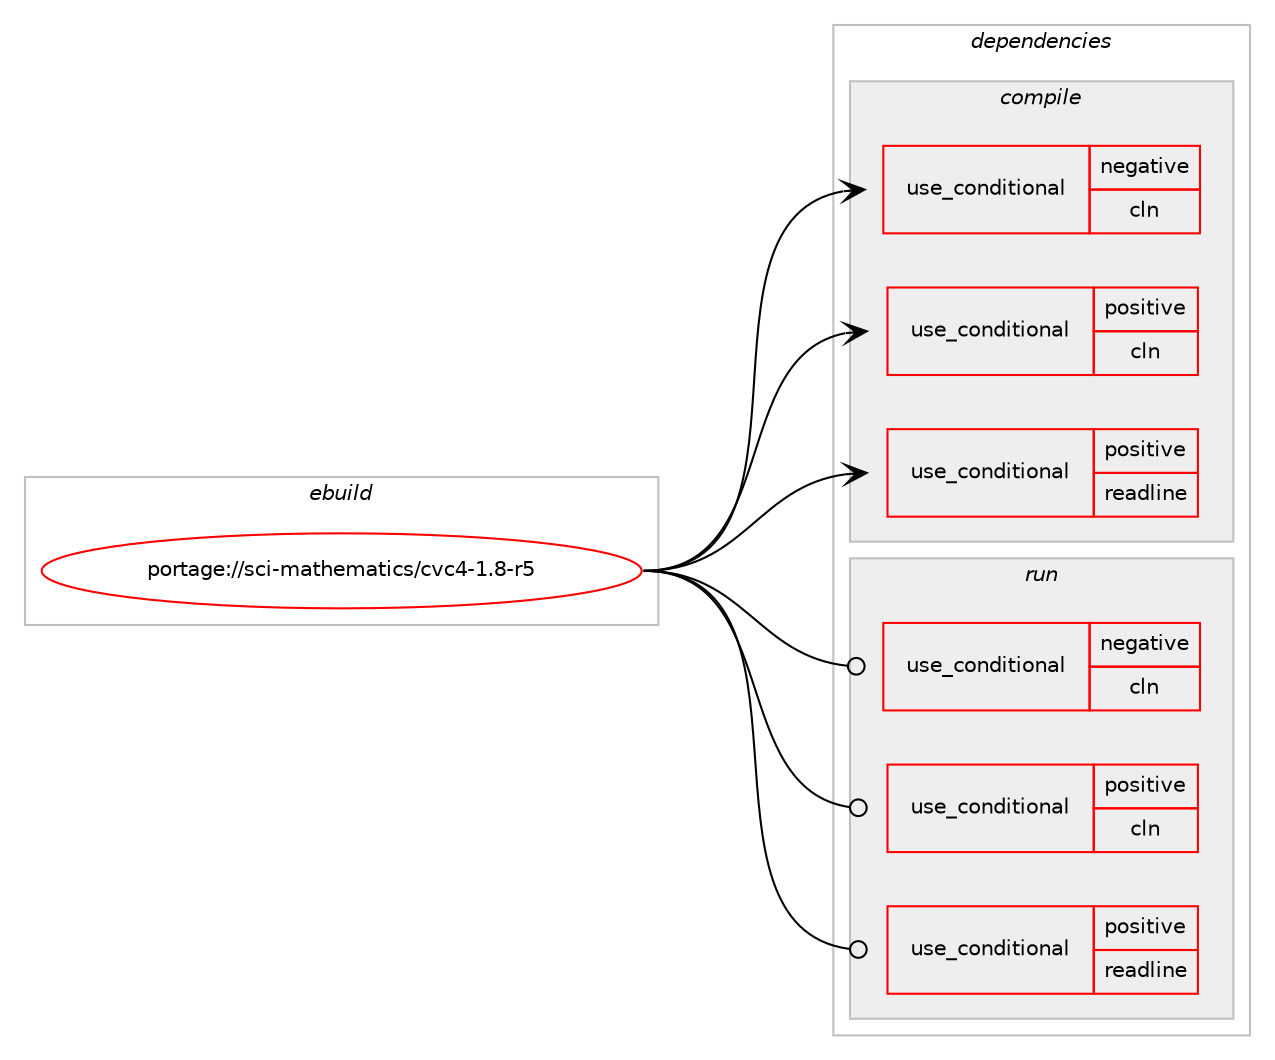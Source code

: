 digraph prolog {

# *************
# Graph options
# *************

newrank=true;
concentrate=true;
compound=true;
graph [rankdir=LR,fontname=Helvetica,fontsize=10,ranksep=1.5];#, ranksep=2.5, nodesep=0.2];
edge  [arrowhead=vee];
node  [fontname=Helvetica,fontsize=10];

# **********
# The ebuild
# **********

subgraph cluster_leftcol {
color=gray;
rank=same;
label=<<i>ebuild</i>>;
id [label="portage://sci-mathematics/cvc4-1.8-r5", color=red, width=4, href="../sci-mathematics/cvc4-1.8-r5.svg"];
}

# ****************
# The dependencies
# ****************

subgraph cluster_midcol {
color=gray;
label=<<i>dependencies</i>>;
subgraph cluster_compile {
fillcolor="#eeeeee";
style=filled;
label=<<i>compile</i>>;
subgraph cond8474 {
dependency11768 [label=<<TABLE BORDER="0" CELLBORDER="1" CELLSPACING="0" CELLPADDING="4"><TR><TD ROWSPAN="3" CELLPADDING="10">use_conditional</TD></TR><TR><TD>negative</TD></TR><TR><TD>cln</TD></TR></TABLE>>, shape=none, color=red];
# *** BEGIN UNKNOWN DEPENDENCY TYPE (TODO) ***
# dependency11768 -> package_dependency(portage://sci-mathematics/cvc4-1.8-r5,install,no,dev-libs,gmp,none,[,,],any_same_slot,[])
# *** END UNKNOWN DEPENDENCY TYPE (TODO) ***

}
id:e -> dependency11768:w [weight=20,style="solid",arrowhead="vee"];
subgraph cond8475 {
dependency11769 [label=<<TABLE BORDER="0" CELLBORDER="1" CELLSPACING="0" CELLPADDING="4"><TR><TD ROWSPAN="3" CELLPADDING="10">use_conditional</TD></TR><TR><TD>positive</TD></TR><TR><TD>cln</TD></TR></TABLE>>, shape=none, color=red];
# *** BEGIN UNKNOWN DEPENDENCY TYPE (TODO) ***
# dependency11769 -> package_dependency(portage://sci-mathematics/cvc4-1.8-r5,install,no,sci-libs,cln,none,[,,],[],[])
# *** END UNKNOWN DEPENDENCY TYPE (TODO) ***

}
id:e -> dependency11769:w [weight=20,style="solid",arrowhead="vee"];
subgraph cond8476 {
dependency11770 [label=<<TABLE BORDER="0" CELLBORDER="1" CELLSPACING="0" CELLPADDING="4"><TR><TD ROWSPAN="3" CELLPADDING="10">use_conditional</TD></TR><TR><TD>positive</TD></TR><TR><TD>readline</TD></TR></TABLE>>, shape=none, color=red];
# *** BEGIN UNKNOWN DEPENDENCY TYPE (TODO) ***
# dependency11770 -> package_dependency(portage://sci-mathematics/cvc4-1.8-r5,install,no,sys-libs,readline,none,[,,],[slot(0),equal],[])
# *** END UNKNOWN DEPENDENCY TYPE (TODO) ***

}
id:e -> dependency11770:w [weight=20,style="solid",arrowhead="vee"];
# *** BEGIN UNKNOWN DEPENDENCY TYPE (TODO) ***
# id -> package_dependency(portage://sci-mathematics/cvc4-1.8-r5,install,no,dev-java,antlr,none,[,,],[slot(3)],[])
# *** END UNKNOWN DEPENDENCY TYPE (TODO) ***

# *** BEGIN UNKNOWN DEPENDENCY TYPE (TODO) ***
# id -> package_dependency(portage://sci-mathematics/cvc4-1.8-r5,install,no,dev-libs,antlr-c,none,[,,],[],[])
# *** END UNKNOWN DEPENDENCY TYPE (TODO) ***

# *** BEGIN UNKNOWN DEPENDENCY TYPE (TODO) ***
# id -> package_dependency(portage://sci-mathematics/cvc4-1.8-r5,install,no,dev-libs,boost,none,[,,],[],[])
# *** END UNKNOWN DEPENDENCY TYPE (TODO) ***

}
subgraph cluster_compileandrun {
fillcolor="#eeeeee";
style=filled;
label=<<i>compile and run</i>>;
}
subgraph cluster_run {
fillcolor="#eeeeee";
style=filled;
label=<<i>run</i>>;
subgraph cond8477 {
dependency11771 [label=<<TABLE BORDER="0" CELLBORDER="1" CELLSPACING="0" CELLPADDING="4"><TR><TD ROWSPAN="3" CELLPADDING="10">use_conditional</TD></TR><TR><TD>negative</TD></TR><TR><TD>cln</TD></TR></TABLE>>, shape=none, color=red];
# *** BEGIN UNKNOWN DEPENDENCY TYPE (TODO) ***
# dependency11771 -> package_dependency(portage://sci-mathematics/cvc4-1.8-r5,run,no,dev-libs,gmp,none,[,,],any_same_slot,[])
# *** END UNKNOWN DEPENDENCY TYPE (TODO) ***

}
id:e -> dependency11771:w [weight=20,style="solid",arrowhead="odot"];
subgraph cond8478 {
dependency11772 [label=<<TABLE BORDER="0" CELLBORDER="1" CELLSPACING="0" CELLPADDING="4"><TR><TD ROWSPAN="3" CELLPADDING="10">use_conditional</TD></TR><TR><TD>positive</TD></TR><TR><TD>cln</TD></TR></TABLE>>, shape=none, color=red];
# *** BEGIN UNKNOWN DEPENDENCY TYPE (TODO) ***
# dependency11772 -> package_dependency(portage://sci-mathematics/cvc4-1.8-r5,run,no,sci-libs,cln,none,[,,],[],[])
# *** END UNKNOWN DEPENDENCY TYPE (TODO) ***

}
id:e -> dependency11772:w [weight=20,style="solid",arrowhead="odot"];
subgraph cond8479 {
dependency11773 [label=<<TABLE BORDER="0" CELLBORDER="1" CELLSPACING="0" CELLPADDING="4"><TR><TD ROWSPAN="3" CELLPADDING="10">use_conditional</TD></TR><TR><TD>positive</TD></TR><TR><TD>readline</TD></TR></TABLE>>, shape=none, color=red];
# *** BEGIN UNKNOWN DEPENDENCY TYPE (TODO) ***
# dependency11773 -> package_dependency(portage://sci-mathematics/cvc4-1.8-r5,run,no,sys-libs,readline,none,[,,],[slot(0),equal],[])
# *** END UNKNOWN DEPENDENCY TYPE (TODO) ***

}
id:e -> dependency11773:w [weight=20,style="solid",arrowhead="odot"];
# *** BEGIN UNKNOWN DEPENDENCY TYPE (TODO) ***
# id -> package_dependency(portage://sci-mathematics/cvc4-1.8-r5,run,no,dev-java,antlr,none,[,,],[slot(3)],[])
# *** END UNKNOWN DEPENDENCY TYPE (TODO) ***

# *** BEGIN UNKNOWN DEPENDENCY TYPE (TODO) ***
# id -> package_dependency(portage://sci-mathematics/cvc4-1.8-r5,run,no,dev-libs,antlr-c,none,[,,],[],[])
# *** END UNKNOWN DEPENDENCY TYPE (TODO) ***

# *** BEGIN UNKNOWN DEPENDENCY TYPE (TODO) ***
# id -> package_dependency(portage://sci-mathematics/cvc4-1.8-r5,run,no,dev-libs,boost,none,[,,],[],[])
# *** END UNKNOWN DEPENDENCY TYPE (TODO) ***

}
}

# **************
# The candidates
# **************

subgraph cluster_choices {
rank=same;
color=gray;
label=<<i>candidates</i>>;

}

}

